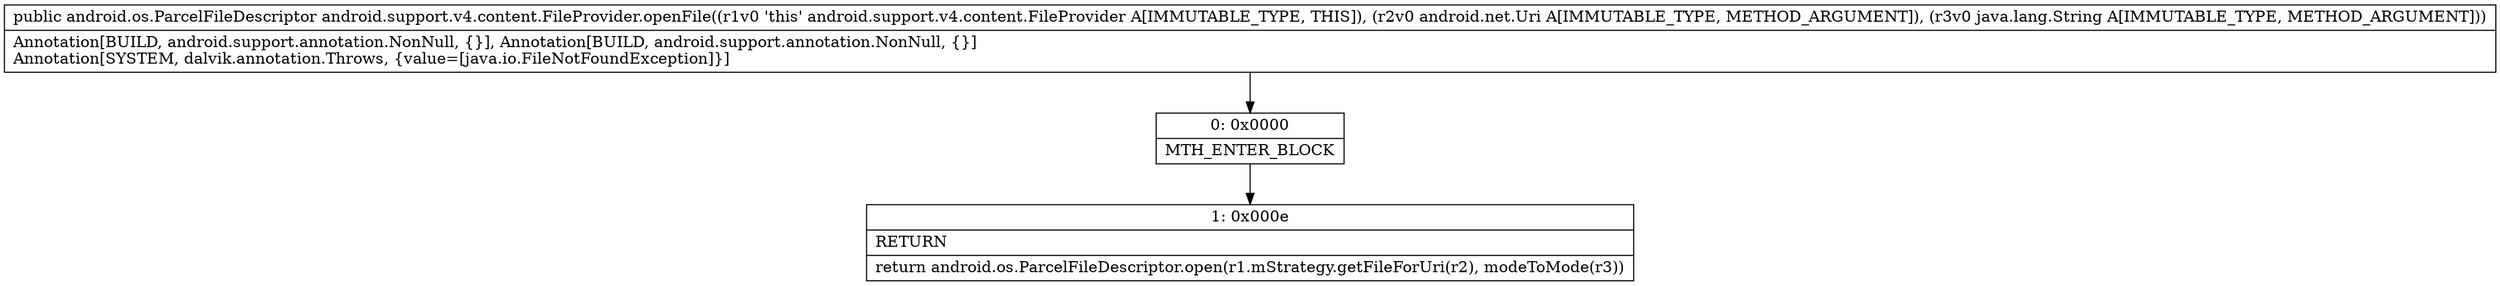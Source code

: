 digraph "CFG forandroid.support.v4.content.FileProvider.openFile(Landroid\/net\/Uri;Ljava\/lang\/String;)Landroid\/os\/ParcelFileDescriptor;" {
Node_0 [shape=record,label="{0\:\ 0x0000|MTH_ENTER_BLOCK\l}"];
Node_1 [shape=record,label="{1\:\ 0x000e|RETURN\l|return android.os.ParcelFileDescriptor.open(r1.mStrategy.getFileForUri(r2), modeToMode(r3))\l}"];
MethodNode[shape=record,label="{public android.os.ParcelFileDescriptor android.support.v4.content.FileProvider.openFile((r1v0 'this' android.support.v4.content.FileProvider A[IMMUTABLE_TYPE, THIS]), (r2v0 android.net.Uri A[IMMUTABLE_TYPE, METHOD_ARGUMENT]), (r3v0 java.lang.String A[IMMUTABLE_TYPE, METHOD_ARGUMENT]))  | Annotation[BUILD, android.support.annotation.NonNull, \{\}], Annotation[BUILD, android.support.annotation.NonNull, \{\}]\lAnnotation[SYSTEM, dalvik.annotation.Throws, \{value=[java.io.FileNotFoundException]\}]\l}"];
MethodNode -> Node_0;
Node_0 -> Node_1;
}

